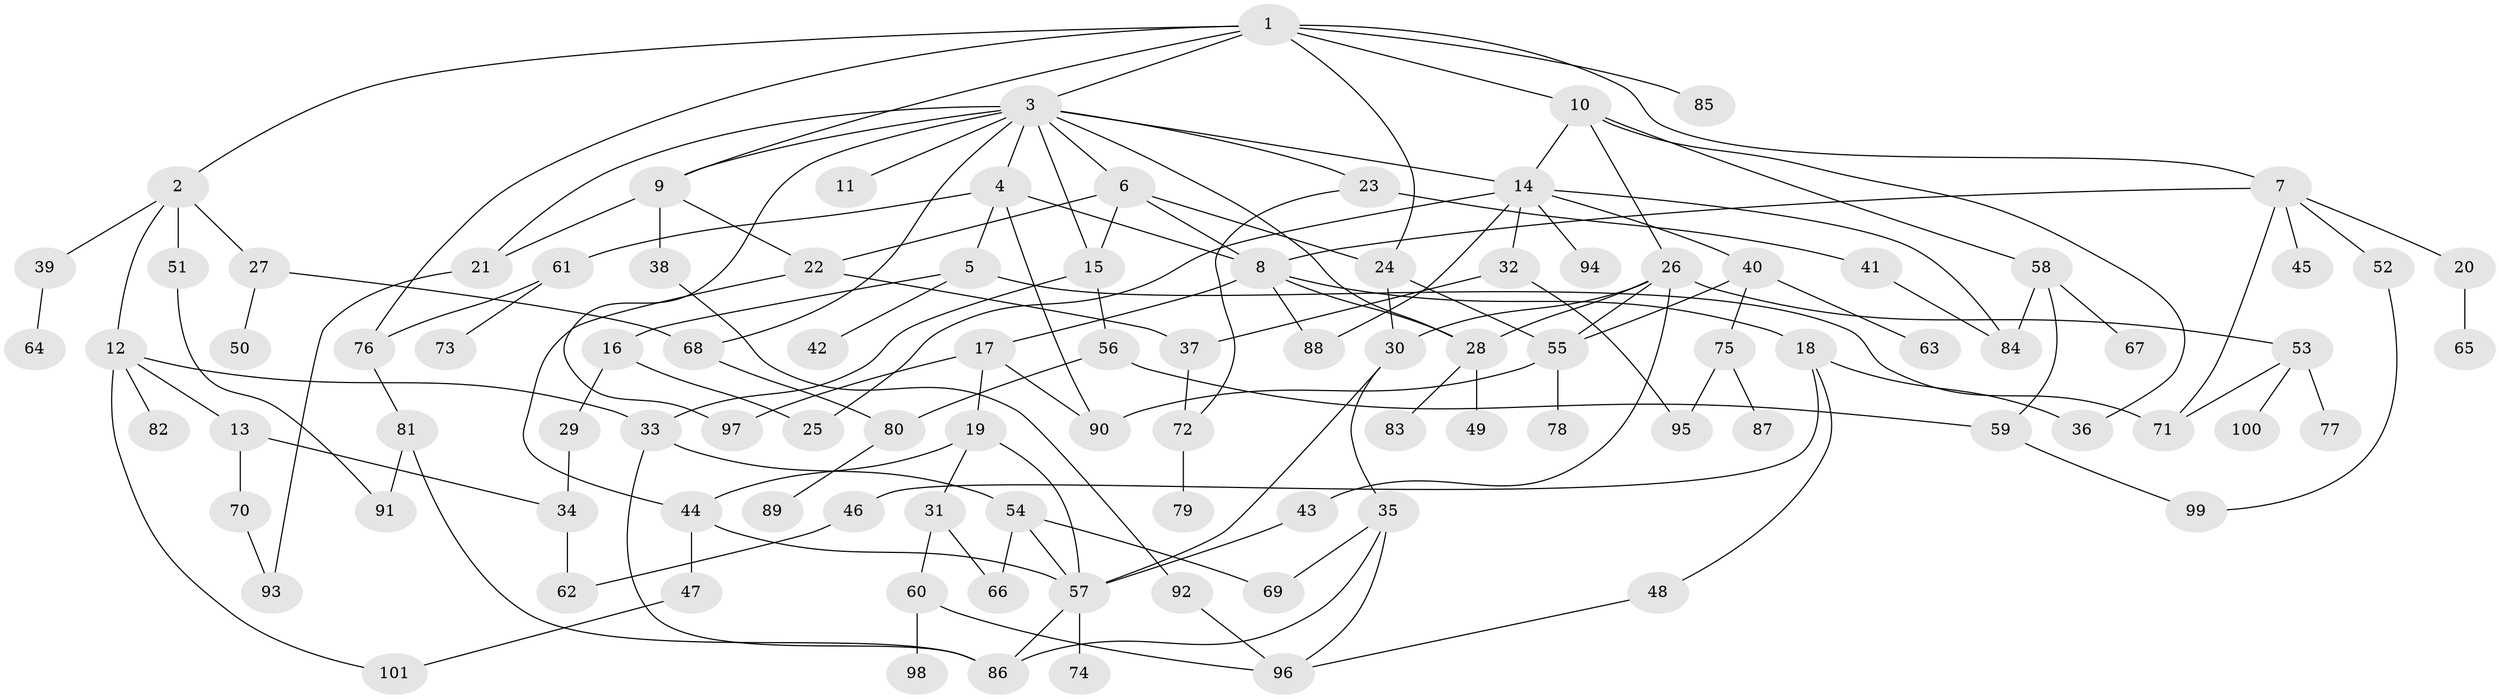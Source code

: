 // Generated by graph-tools (version 1.1) at 2025/10/02/27/25 16:10:51]
// undirected, 101 vertices, 150 edges
graph export_dot {
graph [start="1"]
  node [color=gray90,style=filled];
  1;
  2;
  3;
  4;
  5;
  6;
  7;
  8;
  9;
  10;
  11;
  12;
  13;
  14;
  15;
  16;
  17;
  18;
  19;
  20;
  21;
  22;
  23;
  24;
  25;
  26;
  27;
  28;
  29;
  30;
  31;
  32;
  33;
  34;
  35;
  36;
  37;
  38;
  39;
  40;
  41;
  42;
  43;
  44;
  45;
  46;
  47;
  48;
  49;
  50;
  51;
  52;
  53;
  54;
  55;
  56;
  57;
  58;
  59;
  60;
  61;
  62;
  63;
  64;
  65;
  66;
  67;
  68;
  69;
  70;
  71;
  72;
  73;
  74;
  75;
  76;
  77;
  78;
  79;
  80;
  81;
  82;
  83;
  84;
  85;
  86;
  87;
  88;
  89;
  90;
  91;
  92;
  93;
  94;
  95;
  96;
  97;
  98;
  99;
  100;
  101;
  1 -- 2;
  1 -- 3;
  1 -- 7;
  1 -- 10;
  1 -- 85;
  1 -- 24;
  1 -- 76;
  1 -- 9;
  2 -- 12;
  2 -- 27;
  2 -- 39;
  2 -- 51;
  3 -- 4;
  3 -- 6;
  3 -- 9;
  3 -- 11;
  3 -- 14;
  3 -- 21;
  3 -- 23;
  3 -- 97;
  3 -- 28;
  3 -- 15;
  3 -- 68;
  4 -- 5;
  4 -- 8;
  4 -- 61;
  4 -- 90;
  5 -- 16;
  5 -- 42;
  5 -- 71;
  6 -- 15;
  6 -- 24;
  6 -- 8;
  6 -- 22;
  7 -- 20;
  7 -- 45;
  7 -- 52;
  7 -- 71;
  7 -- 8;
  8 -- 17;
  8 -- 18;
  8 -- 88;
  8 -- 28;
  9 -- 22;
  9 -- 38;
  9 -- 21;
  10 -- 26;
  10 -- 36;
  10 -- 58;
  10 -- 14;
  12 -- 13;
  12 -- 82;
  12 -- 33;
  12 -- 101;
  13 -- 34;
  13 -- 70;
  14 -- 25;
  14 -- 32;
  14 -- 40;
  14 -- 94;
  14 -- 88;
  14 -- 84;
  15 -- 33;
  15 -- 56;
  16 -- 29;
  16 -- 25;
  17 -- 19;
  17 -- 97;
  17 -- 90;
  18 -- 46;
  18 -- 48;
  18 -- 36;
  19 -- 31;
  19 -- 44;
  19 -- 57;
  20 -- 65;
  21 -- 93;
  22 -- 44;
  22 -- 37;
  23 -- 41;
  23 -- 72;
  24 -- 30;
  24 -- 55;
  26 -- 28;
  26 -- 43;
  26 -- 53;
  26 -- 55;
  26 -- 30;
  27 -- 50;
  27 -- 68;
  28 -- 49;
  28 -- 83;
  29 -- 34;
  30 -- 35;
  30 -- 57;
  31 -- 60;
  31 -- 66;
  32 -- 37;
  32 -- 95;
  33 -- 54;
  33 -- 86;
  34 -- 62;
  35 -- 96;
  35 -- 69;
  35 -- 86;
  37 -- 72;
  38 -- 92;
  39 -- 64;
  40 -- 63;
  40 -- 75;
  40 -- 55;
  41 -- 84;
  43 -- 57;
  44 -- 47;
  44 -- 57;
  46 -- 62;
  47 -- 101;
  48 -- 96;
  51 -- 91;
  52 -- 99;
  53 -- 77;
  53 -- 100;
  53 -- 71;
  54 -- 57;
  54 -- 66;
  54 -- 69;
  55 -- 78;
  55 -- 90;
  56 -- 59;
  56 -- 80;
  57 -- 74;
  57 -- 86;
  58 -- 67;
  58 -- 59;
  58 -- 84;
  59 -- 99;
  60 -- 96;
  60 -- 98;
  61 -- 73;
  61 -- 76;
  68 -- 80;
  70 -- 93;
  72 -- 79;
  75 -- 87;
  75 -- 95;
  76 -- 81;
  80 -- 89;
  81 -- 86;
  81 -- 91;
  92 -- 96;
}
